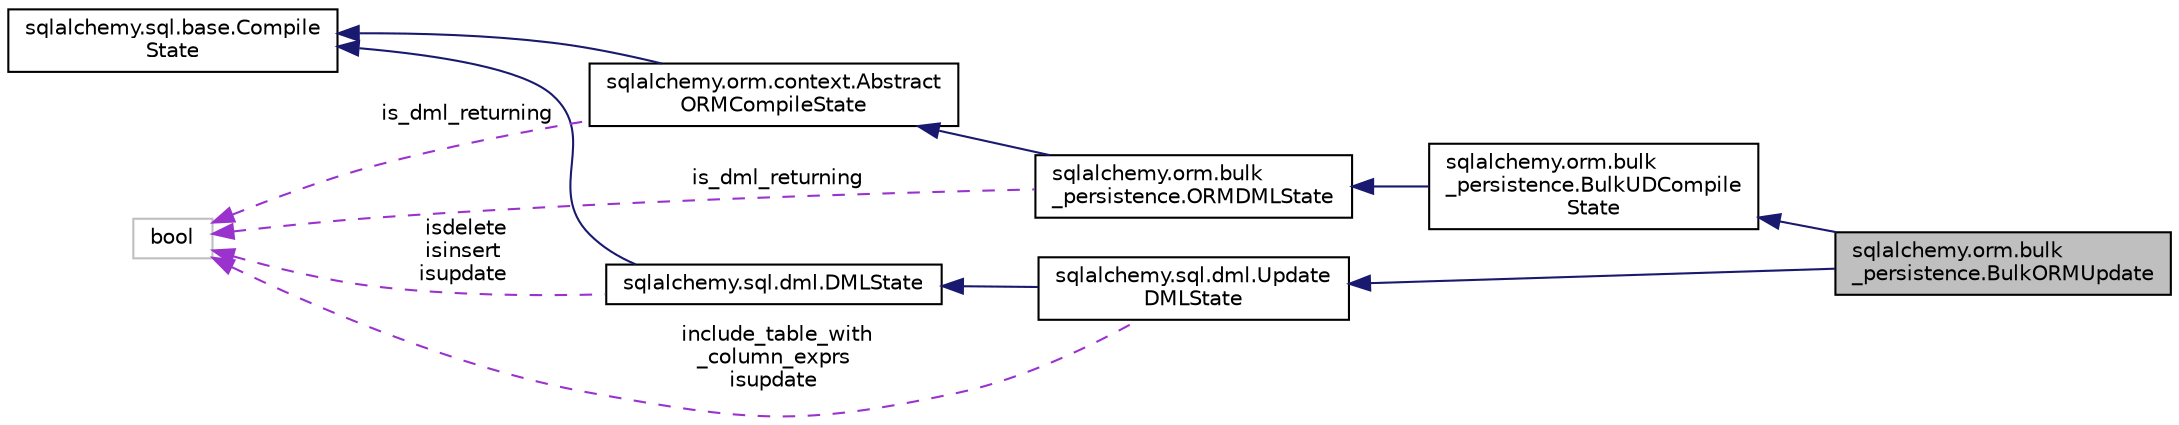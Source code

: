 digraph "sqlalchemy.orm.bulk_persistence.BulkORMUpdate"
{
 // LATEX_PDF_SIZE
  edge [fontname="Helvetica",fontsize="10",labelfontname="Helvetica",labelfontsize="10"];
  node [fontname="Helvetica",fontsize="10",shape=record];
  rankdir="LR";
  Node1 [label="sqlalchemy.orm.bulk\l_persistence.BulkORMUpdate",height=0.2,width=0.4,color="black", fillcolor="grey75", style="filled", fontcolor="black",tooltip=" "];
  Node2 -> Node1 [dir="back",color="midnightblue",fontsize="10",style="solid",fontname="Helvetica"];
  Node2 [label="sqlalchemy.orm.bulk\l_persistence.BulkUDCompile\lState",height=0.2,width=0.4,color="black", fillcolor="white", style="filled",URL="$classsqlalchemy_1_1orm_1_1bulk__persistence_1_1BulkUDCompileState.html",tooltip=" "];
  Node3 -> Node2 [dir="back",color="midnightblue",fontsize="10",style="solid",fontname="Helvetica"];
  Node3 [label="sqlalchemy.orm.bulk\l_persistence.ORMDMLState",height=0.2,width=0.4,color="black", fillcolor="white", style="filled",URL="$classsqlalchemy_1_1orm_1_1bulk__persistence_1_1ORMDMLState.html",tooltip=" "];
  Node4 -> Node3 [dir="back",color="midnightblue",fontsize="10",style="solid",fontname="Helvetica"];
  Node4 [label="sqlalchemy.orm.context.Abstract\lORMCompileState",height=0.2,width=0.4,color="black", fillcolor="white", style="filled",URL="$classsqlalchemy_1_1orm_1_1context_1_1AbstractORMCompileState.html",tooltip=" "];
  Node5 -> Node4 [dir="back",color="midnightblue",fontsize="10",style="solid",fontname="Helvetica"];
  Node5 [label="sqlalchemy.sql.base.Compile\lState",height=0.2,width=0.4,color="black", fillcolor="white", style="filled",URL="$classsqlalchemy_1_1sql_1_1base_1_1CompileState.html",tooltip=" "];
  Node6 -> Node4 [dir="back",color="darkorchid3",fontsize="10",style="dashed",label=" is_dml_returning" ,fontname="Helvetica"];
  Node6 [label="bool",height=0.2,width=0.4,color="grey75", fillcolor="white", style="filled",tooltip=" "];
  Node6 -> Node3 [dir="back",color="darkorchid3",fontsize="10",style="dashed",label=" is_dml_returning" ,fontname="Helvetica"];
  Node7 -> Node1 [dir="back",color="midnightblue",fontsize="10",style="solid",fontname="Helvetica"];
  Node7 [label="sqlalchemy.sql.dml.Update\lDMLState",height=0.2,width=0.4,color="black", fillcolor="white", style="filled",URL="$classsqlalchemy_1_1sql_1_1dml_1_1UpdateDMLState.html",tooltip=" "];
  Node8 -> Node7 [dir="back",color="midnightblue",fontsize="10",style="solid",fontname="Helvetica"];
  Node8 [label="sqlalchemy.sql.dml.DMLState",height=0.2,width=0.4,color="black", fillcolor="white", style="filled",URL="$classsqlalchemy_1_1sql_1_1dml_1_1DMLState.html",tooltip=" "];
  Node5 -> Node8 [dir="back",color="midnightblue",fontsize="10",style="solid",fontname="Helvetica"];
  Node6 -> Node8 [dir="back",color="darkorchid3",fontsize="10",style="dashed",label=" isdelete\nisinsert\nisupdate" ,fontname="Helvetica"];
  Node6 -> Node7 [dir="back",color="darkorchid3",fontsize="10",style="dashed",label=" include_table_with\l_column_exprs\nisupdate" ,fontname="Helvetica"];
}
